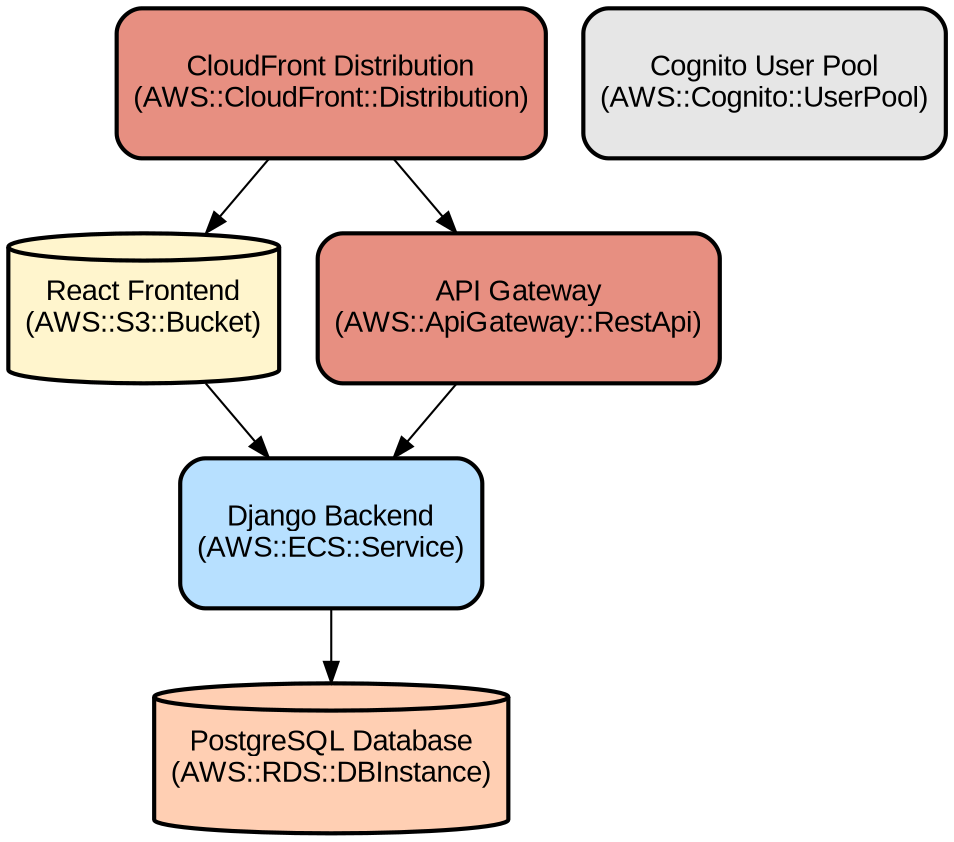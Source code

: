 digraph INFRA {
  node [ color = "black", fillcolor = "#E6E6E6", height =1, style = "filled,bold,rounded", fontname = "Arial" ];
  "PostgreSQL Database" [ label = "PostgreSQL Database
(AWS::RDS::DBInstance)", shape =cylinder, fillcolor = "#FFCFB3" ];
  "Django Backend" [ label = "Django Backend
(AWS::ECS::Service)", shape =rectangle, fillcolor = "#B7E0FF" ];
  "React Frontend" [ label = "React Frontend
(AWS::S3::Bucket)", shape =cylinder, fillcolor = "#FFF5CD" ];
  "API Gateway" [ label = "API Gateway
(AWS::ApiGateway::RestApi)", shape =rectangle, fillcolor = "#E78F81" ];
  "CloudFront Distribution" [ label = "CloudFront Distribution
(AWS::CloudFront::Distribution)", shape =rectangle, fillcolor = "#E78F81" ];
  "Cognito User Pool" [ label = "Cognito User Pool
(AWS::Cognito::UserPool)", shape =rectangle ];
  "Django Backend" -> "PostgreSQL Database";
  "React Frontend" -> "Django Backend";
  "API Gateway" -> "Django Backend";
  "CloudFront Distribution" -> "React Frontend";
  "CloudFront Distribution" -> "API Gateway";
}
